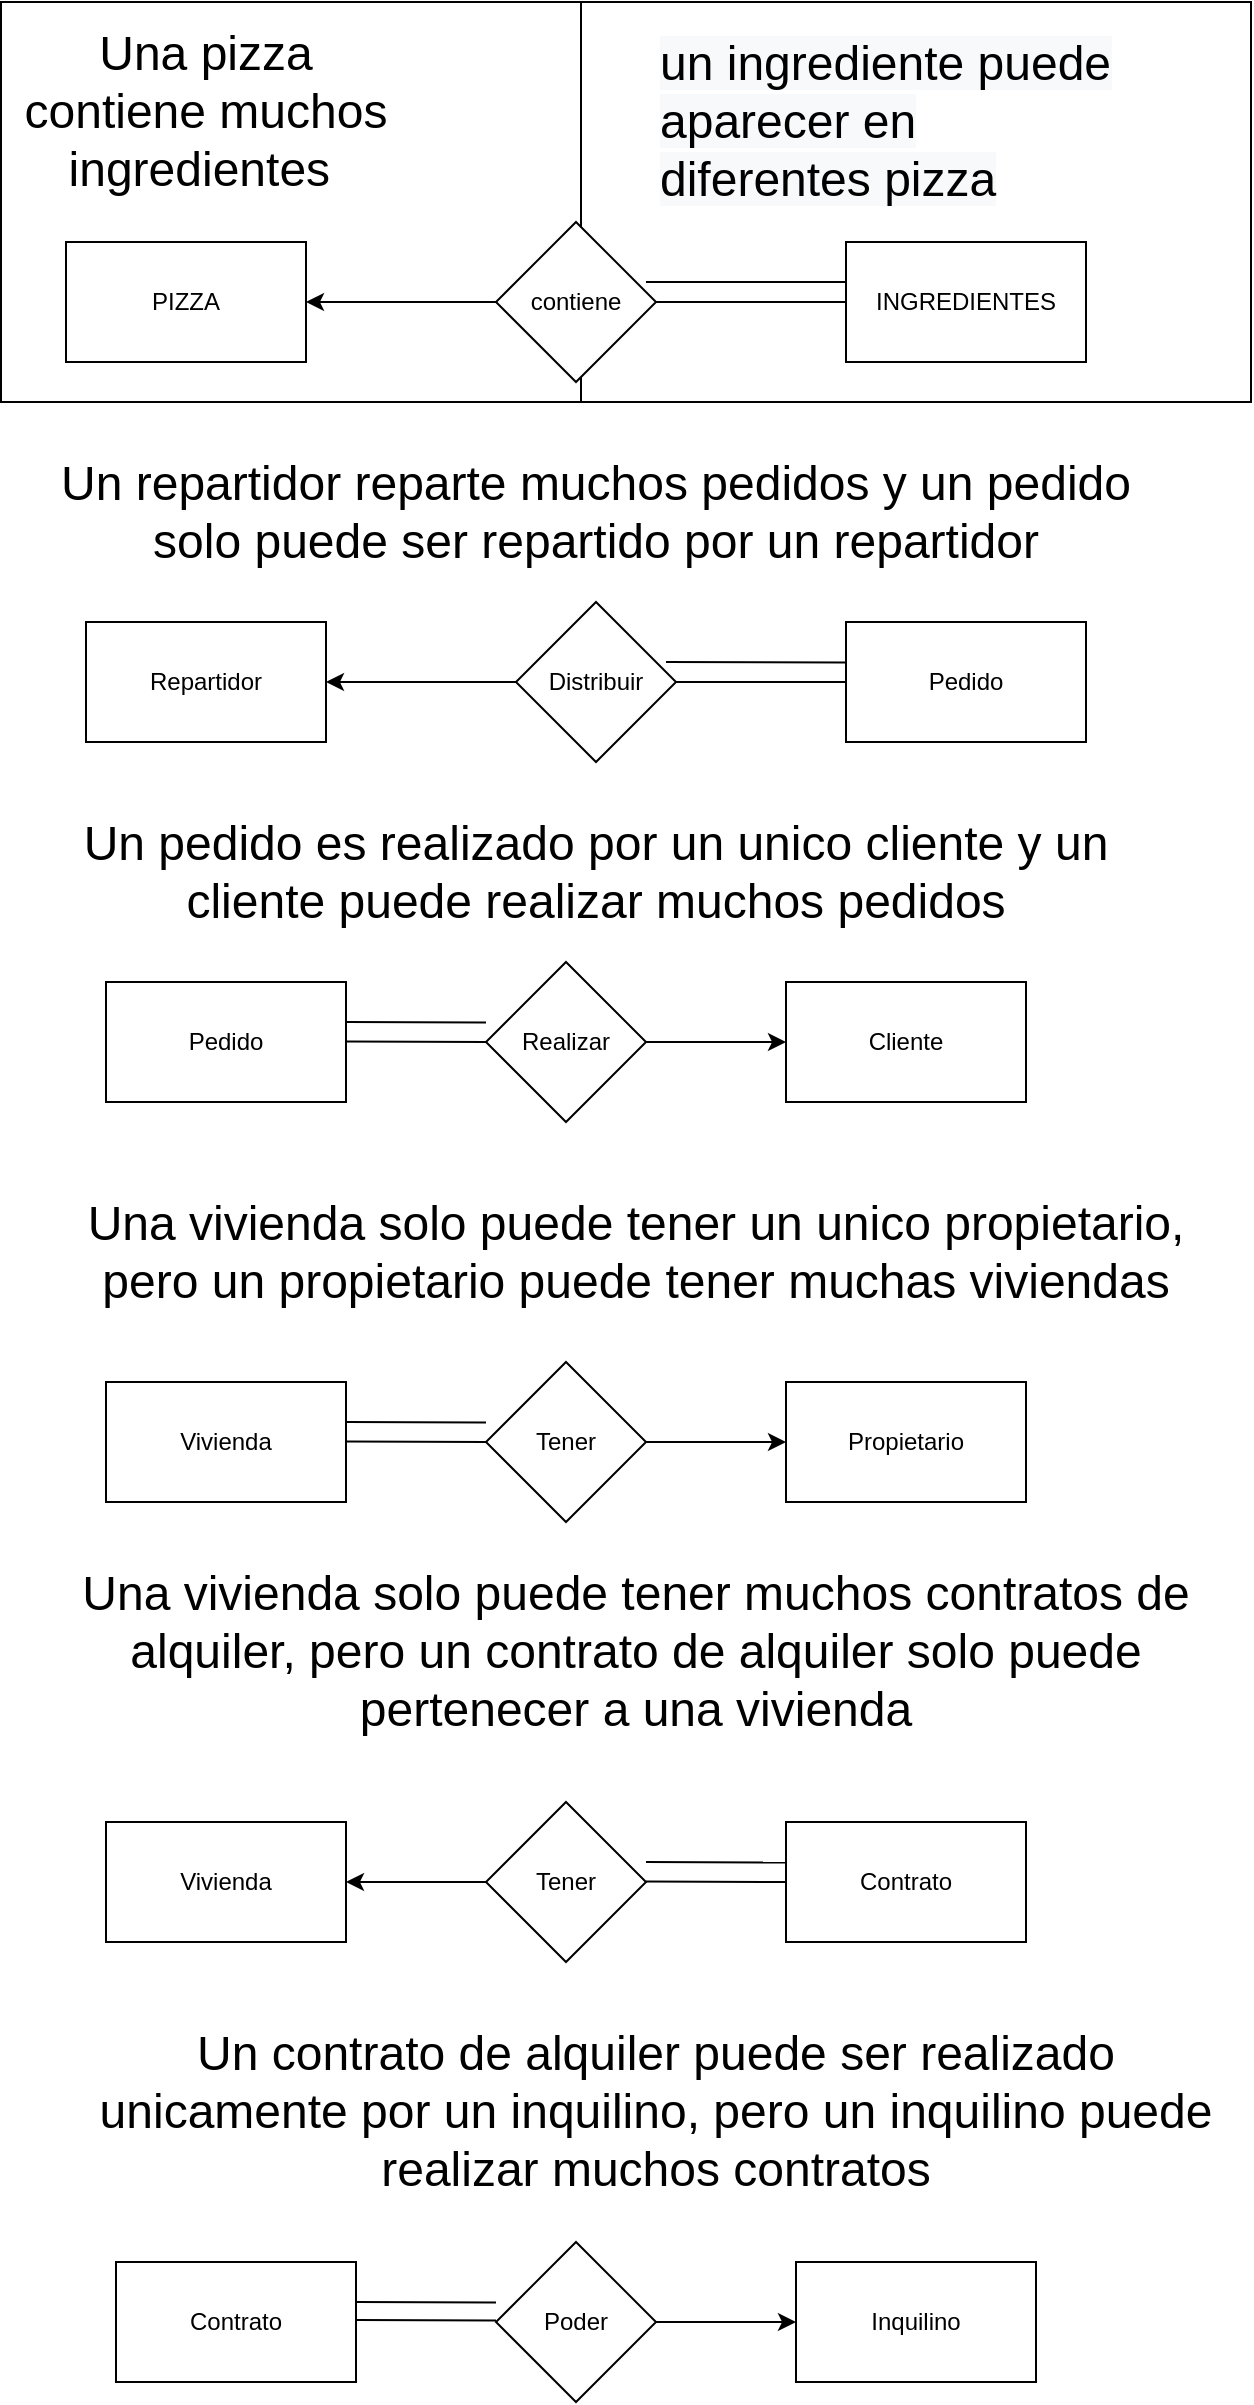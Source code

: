 <mxfile version="14.9.6" type="device"><diagram id="PDjFKDGS_oJkeWXYBWxw" name="Página-1"><mxGraphModel dx="950" dy="470" grid="1" gridSize="10" guides="1" tooltips="1" connect="1" arrows="1" fold="1" page="1" pageScale="1" pageWidth="827" pageHeight="1169" math="0" shadow="0"><root><mxCell id="0"/><mxCell id="1" parent="0"/><mxCell id="kOdrxdVjNyyTVAcla7Dx-67" value="" style="rounded=0;whiteSpace=wrap;html=1;" vertex="1" parent="1"><mxGeometry x="307.5" y="10" width="335" height="200" as="geometry"/></mxCell><mxCell id="kOdrxdVjNyyTVAcla7Dx-66" value="" style="rounded=0;whiteSpace=wrap;html=1;" vertex="1" parent="1"><mxGeometry x="17.5" y="10" width="290" height="200" as="geometry"/></mxCell><mxCell id="kOdrxdVjNyyTVAcla7Dx-1" value="&lt;font style=&quot;font-size: 24px&quot;&gt;Una pizza contiene muchos ingredientes&amp;nbsp;&lt;/font&gt;" style="text;html=1;strokeColor=none;fillColor=none;align=center;verticalAlign=middle;whiteSpace=wrap;rounded=0;" vertex="1" parent="1"><mxGeometry x="25" y="20" width="190" height="90" as="geometry"/></mxCell><mxCell id="kOdrxdVjNyyTVAcla7Dx-2" value="&lt;font style=&quot;font-size: 24px&quot;&gt;Un repartidor reparte muchos pedidos y un pedido solo puede ser repartido por un repartidor&lt;/font&gt;" style="text;html=1;strokeColor=none;fillColor=none;align=center;verticalAlign=middle;whiteSpace=wrap;rounded=0;" vertex="1" parent="1"><mxGeometry x="30" y="220" width="570" height="90" as="geometry"/></mxCell><mxCell id="kOdrxdVjNyyTVAcla7Dx-3" value="&lt;font style=&quot;font-size: 24px&quot;&gt;Un pedido es realizado por un unico cliente y un cliente puede realizar muchos pedidos&lt;/font&gt;" style="text;html=1;strokeColor=none;fillColor=none;align=center;verticalAlign=middle;whiteSpace=wrap;rounded=0;" vertex="1" parent="1"><mxGeometry x="30" y="400" width="570" height="90" as="geometry"/></mxCell><mxCell id="kOdrxdVjNyyTVAcla7Dx-4" value="&lt;font style=&quot;font-size: 24px&quot;&gt;Una vivienda solo puede tener un unico propietario, pero un propietario puede tener muchas viviendas&lt;/font&gt;" style="text;html=1;strokeColor=none;fillColor=none;align=center;verticalAlign=middle;whiteSpace=wrap;rounded=0;" vertex="1" parent="1"><mxGeometry x="50" y="590" width="570" height="90" as="geometry"/></mxCell><mxCell id="kOdrxdVjNyyTVAcla7Dx-5" value="&lt;font style=&quot;font-size: 24px&quot;&gt;Una vivienda solo puede tener muchos contratos de alquiler, pero un contrato de alquiler solo puede pertenecer a una vivienda&lt;/font&gt;&lt;span style=&quot;color: rgba(0 , 0 , 0 , 0) ; font-family: monospace ; font-size: 0px&quot;&gt;%3CmxGraphModel%3E%3Croot%3E%3CmxCell%20id%3D%220%22%2F%3E%3CmxCell%20id%3D%221%22%20parent%3D%220%22%2F%3E%3CmxCell%20id%3D%222%22%20value%3D%22%26lt%3Bfont%20style%3D%26quot%3Bfont-size%3A%2024px%26quot%3B%26gt%3BUna%20vivienda%20soloi%20puede%20tener%20un%20unico%20propietario%2C%20pero%20un%20propietario%20puede%20tener%20muchas%20viviendas%26lt%3B%2Ffont%26gt%3B%22%20style%3D%22text%3Bhtml%3D1%3BstrokeColor%3Dnone%3BfillColor%3Dnone%3Balign%3Dcenter%3BverticalAlign%3Dmiddle%3BwhiteSpace%3Dwrap%3Brounded%3D0%3B%22%20vertex%3D%221%22%20parent%3D%221%22%3E%3CmxGeometry%20x%3D%2230%22%20y%3D%22630%22%20width%3D%22570%22%20height%3D%2290%22%20as%3D%22geometry%22%2F%3E%3C%2FmxCell%3E%3C%2Froot%3E%3C%2FmxGraphModel%3E&lt;/span&gt;" style="text;html=1;strokeColor=none;fillColor=none;align=center;verticalAlign=middle;whiteSpace=wrap;rounded=0;" vertex="1" parent="1"><mxGeometry x="50" y="790" width="570" height="90" as="geometry"/></mxCell><mxCell id="kOdrxdVjNyyTVAcla7Dx-6" value="&lt;span style=&quot;font-size: 24px&quot;&gt;Un contrato de alquiler puede ser realizado unicamente por un inquilino, pero un inquilino puede realizar muchos contratos&lt;/span&gt;" style="text;html=1;strokeColor=none;fillColor=none;align=center;verticalAlign=middle;whiteSpace=wrap;rounded=0;" vertex="1" parent="1"><mxGeometry x="60" y="1020" width="570" height="90" as="geometry"/></mxCell><mxCell id="kOdrxdVjNyyTVAcla7Dx-7" value="PIZZA" style="rounded=0;whiteSpace=wrap;html=1;" vertex="1" parent="1"><mxGeometry x="50" y="130" width="120" height="60" as="geometry"/></mxCell><mxCell id="kOdrxdVjNyyTVAcla7Dx-8" value="INGREDIENTES" style="rounded=0;whiteSpace=wrap;html=1;" vertex="1" parent="1"><mxGeometry x="440" y="130" width="120" height="60" as="geometry"/></mxCell><mxCell id="kOdrxdVjNyyTVAcla7Dx-55" style="edgeStyle=none;rounded=0;orthogonalLoop=1;jettySize=auto;html=1;" edge="1" parent="1" source="kOdrxdVjNyyTVAcla7Dx-9" target="kOdrxdVjNyyTVAcla7Dx-7"><mxGeometry relative="1" as="geometry"/></mxCell><mxCell id="kOdrxdVjNyyTVAcla7Dx-9" value="contiene" style="rhombus;whiteSpace=wrap;html=1;" vertex="1" parent="1"><mxGeometry x="265" y="120" width="80" height="80" as="geometry"/></mxCell><mxCell id="kOdrxdVjNyyTVAcla7Dx-12" value="" style="endArrow=none;html=1;exitX=1;exitY=0.5;exitDx=0;exitDy=0;entryX=0;entryY=0.5;entryDx=0;entryDy=0;" edge="1" parent="1" source="kOdrxdVjNyyTVAcla7Dx-9" target="kOdrxdVjNyyTVAcla7Dx-8"><mxGeometry width="50" height="50" relative="1" as="geometry"><mxPoint x="380" y="190" as="sourcePoint"/><mxPoint x="430" y="140" as="targetPoint"/></mxGeometry></mxCell><mxCell id="kOdrxdVjNyyTVAcla7Dx-13" value="Repartidor" style="rounded=0;whiteSpace=wrap;html=1;" vertex="1" parent="1"><mxGeometry x="60" y="320" width="120" height="60" as="geometry"/></mxCell><mxCell id="kOdrxdVjNyyTVAcla7Dx-14" value="Pedido" style="rounded=0;whiteSpace=wrap;html=1;" vertex="1" parent="1"><mxGeometry x="440" y="320" width="120" height="60" as="geometry"/></mxCell><mxCell id="kOdrxdVjNyyTVAcla7Dx-17" style="edgeStyle=none;rounded=0;orthogonalLoop=1;jettySize=auto;html=1;entryX=1;entryY=0.5;entryDx=0;entryDy=0;" edge="1" parent="1" source="kOdrxdVjNyyTVAcla7Dx-16" target="kOdrxdVjNyyTVAcla7Dx-13"><mxGeometry relative="1" as="geometry"/></mxCell><mxCell id="kOdrxdVjNyyTVAcla7Dx-16" value="Distribuir" style="rhombus;whiteSpace=wrap;html=1;" vertex="1" parent="1"><mxGeometry x="275" y="310" width="80" height="80" as="geometry"/></mxCell><mxCell id="kOdrxdVjNyyTVAcla7Dx-18" value="" style="endArrow=none;html=1;exitX=1;exitY=0.5;exitDx=0;exitDy=0;entryX=0;entryY=0.5;entryDx=0;entryDy=0;" edge="1" parent="1" source="kOdrxdVjNyyTVAcla7Dx-16" target="kOdrxdVjNyyTVAcla7Dx-14"><mxGeometry width="50" height="50" relative="1" as="geometry"><mxPoint x="390" y="210" as="sourcePoint"/><mxPoint x="440" y="160" as="targetPoint"/></mxGeometry></mxCell><mxCell id="kOdrxdVjNyyTVAcla7Dx-19" value="Pedido" style="rounded=0;whiteSpace=wrap;html=1;" vertex="1" parent="1"><mxGeometry x="70" y="500" width="120" height="60" as="geometry"/></mxCell><mxCell id="kOdrxdVjNyyTVAcla7Dx-20" value="Cliente" style="rounded=0;whiteSpace=wrap;html=1;" vertex="1" parent="1"><mxGeometry x="410" y="500" width="120" height="60" as="geometry"/></mxCell><mxCell id="kOdrxdVjNyyTVAcla7Dx-22" style="edgeStyle=none;rounded=0;orthogonalLoop=1;jettySize=auto;html=1;entryX=0;entryY=0.5;entryDx=0;entryDy=0;" edge="1" parent="1" source="kOdrxdVjNyyTVAcla7Dx-21" target="kOdrxdVjNyyTVAcla7Dx-20"><mxGeometry relative="1" as="geometry"/></mxCell><mxCell id="kOdrxdVjNyyTVAcla7Dx-21" value="Realizar" style="rhombus;whiteSpace=wrap;html=1;" vertex="1" parent="1"><mxGeometry x="260" y="490" width="80" height="80" as="geometry"/></mxCell><mxCell id="kOdrxdVjNyyTVAcla7Dx-23" value="" style="endArrow=none;html=1;exitX=1;exitY=0.5;exitDx=0;exitDy=0;" edge="1" parent="1"><mxGeometry width="50" height="50" relative="1" as="geometry"><mxPoint x="190" y="529.71" as="sourcePoint"/><mxPoint x="260" y="530" as="targetPoint"/></mxGeometry></mxCell><mxCell id="kOdrxdVjNyyTVAcla7Dx-27" value="Vivienda" style="rounded=0;whiteSpace=wrap;html=1;" vertex="1" parent="1"><mxGeometry x="70" y="700" width="120" height="60" as="geometry"/></mxCell><mxCell id="kOdrxdVjNyyTVAcla7Dx-28" value="Propietario" style="rounded=0;whiteSpace=wrap;html=1;" vertex="1" parent="1"><mxGeometry x="410" y="700" width="120" height="60" as="geometry"/></mxCell><mxCell id="kOdrxdVjNyyTVAcla7Dx-29" style="edgeStyle=none;rounded=0;orthogonalLoop=1;jettySize=auto;html=1;entryX=0;entryY=0.5;entryDx=0;entryDy=0;" edge="1" parent="1" source="kOdrxdVjNyyTVAcla7Dx-30" target="kOdrxdVjNyyTVAcla7Dx-28"><mxGeometry relative="1" as="geometry"/></mxCell><mxCell id="kOdrxdVjNyyTVAcla7Dx-30" value="Tener" style="rhombus;whiteSpace=wrap;html=1;" vertex="1" parent="1"><mxGeometry x="260" y="690" width="80" height="80" as="geometry"/></mxCell><mxCell id="kOdrxdVjNyyTVAcla7Dx-31" value="" style="endArrow=none;html=1;exitX=1;exitY=0.5;exitDx=0;exitDy=0;" edge="1" parent="1"><mxGeometry width="50" height="50" relative="1" as="geometry"><mxPoint x="190" y="729.71" as="sourcePoint"/><mxPoint x="260" y="730" as="targetPoint"/></mxGeometry></mxCell><mxCell id="kOdrxdVjNyyTVAcla7Dx-32" value="Vivienda" style="rounded=0;whiteSpace=wrap;html=1;" vertex="1" parent="1"><mxGeometry x="70" y="920" width="120" height="60" as="geometry"/></mxCell><mxCell id="kOdrxdVjNyyTVAcla7Dx-33" value="Contrato" style="rounded=0;whiteSpace=wrap;html=1;" vertex="1" parent="1"><mxGeometry x="410" y="920" width="120" height="60" as="geometry"/></mxCell><mxCell id="kOdrxdVjNyyTVAcla7Dx-38" style="edgeStyle=none;rounded=0;orthogonalLoop=1;jettySize=auto;html=1;" edge="1" parent="1" source="kOdrxdVjNyyTVAcla7Dx-35" target="kOdrxdVjNyyTVAcla7Dx-32"><mxGeometry relative="1" as="geometry"/></mxCell><mxCell id="kOdrxdVjNyyTVAcla7Dx-35" value="Tener" style="rhombus;whiteSpace=wrap;html=1;" vertex="1" parent="1"><mxGeometry x="260" y="910" width="80" height="80" as="geometry"/></mxCell><mxCell id="kOdrxdVjNyyTVAcla7Dx-39" value="" style="endArrow=none;html=1;exitX=1;exitY=0.5;exitDx=0;exitDy=0;" edge="1" parent="1"><mxGeometry width="50" height="50" relative="1" as="geometry"><mxPoint x="340" y="949.71" as="sourcePoint"/><mxPoint x="410" y="950" as="targetPoint"/></mxGeometry></mxCell><mxCell id="kOdrxdVjNyyTVAcla7Dx-40" value="Contrato" style="rounded=0;whiteSpace=wrap;html=1;" vertex="1" parent="1"><mxGeometry x="75" y="1140" width="120" height="60" as="geometry"/></mxCell><mxCell id="kOdrxdVjNyyTVAcla7Dx-41" value="Inquilino" style="rounded=0;whiteSpace=wrap;html=1;" vertex="1" parent="1"><mxGeometry x="415" y="1140" width="120" height="60" as="geometry"/></mxCell><mxCell id="kOdrxdVjNyyTVAcla7Dx-46" style="edgeStyle=none;rounded=0;orthogonalLoop=1;jettySize=auto;html=1;entryX=0;entryY=0.5;entryDx=0;entryDy=0;" edge="1" parent="1" source="kOdrxdVjNyyTVAcla7Dx-43" target="kOdrxdVjNyyTVAcla7Dx-41"><mxGeometry relative="1" as="geometry"/></mxCell><mxCell id="kOdrxdVjNyyTVAcla7Dx-43" value="Poder" style="rhombus;whiteSpace=wrap;html=1;" vertex="1" parent="1"><mxGeometry x="265" y="1130" width="80" height="80" as="geometry"/></mxCell><mxCell id="kOdrxdVjNyyTVAcla7Dx-44" value="" style="endArrow=none;html=1;exitX=1;exitY=0.5;exitDx=0;exitDy=0;" edge="1" parent="1"><mxGeometry width="50" height="50" relative="1" as="geometry"><mxPoint x="195" y="1169.0" as="sourcePoint"/><mxPoint x="265" y="1169.29" as="targetPoint"/></mxGeometry></mxCell><mxCell id="kOdrxdVjNyyTVAcla7Dx-56" value="" style="endArrow=none;html=1;exitX=1;exitY=0.5;exitDx=0;exitDy=0;entryX=0;entryY=0.333;entryDx=0;entryDy=0;entryPerimeter=0;" edge="1" parent="1" target="kOdrxdVjNyyTVAcla7Dx-8"><mxGeometry width="50" height="50" relative="1" as="geometry"><mxPoint x="340" y="150" as="sourcePoint"/><mxPoint x="435" y="150" as="targetPoint"/></mxGeometry></mxCell><mxCell id="kOdrxdVjNyyTVAcla7Dx-58" value="" style="endArrow=none;html=1;exitX=1;exitY=0.5;exitDx=0;exitDy=0;" edge="1" parent="1"><mxGeometry width="50" height="50" relative="1" as="geometry"><mxPoint x="190" y="520" as="sourcePoint"/><mxPoint x="260" y="520.29" as="targetPoint"/></mxGeometry></mxCell><mxCell id="kOdrxdVjNyyTVAcla7Dx-59" value="" style="endArrow=none;html=1;" edge="1" parent="1"><mxGeometry width="50" height="50" relative="1" as="geometry"><mxPoint x="350" y="340" as="sourcePoint"/><mxPoint x="440" y="340.29" as="targetPoint"/></mxGeometry></mxCell><mxCell id="kOdrxdVjNyyTVAcla7Dx-60" value="" style="endArrow=none;html=1;exitX=1;exitY=0.5;exitDx=0;exitDy=0;" edge="1" parent="1"><mxGeometry width="50" height="50" relative="1" as="geometry"><mxPoint x="190" y="720" as="sourcePoint"/><mxPoint x="260" y="720.29" as="targetPoint"/></mxGeometry></mxCell><mxCell id="kOdrxdVjNyyTVAcla7Dx-61" value="" style="endArrow=none;html=1;exitX=1;exitY=0.5;exitDx=0;exitDy=0;" edge="1" parent="1"><mxGeometry width="50" height="50" relative="1" as="geometry"><mxPoint x="340" y="940" as="sourcePoint"/><mxPoint x="410" y="940.29" as="targetPoint"/></mxGeometry></mxCell><mxCell id="kOdrxdVjNyyTVAcla7Dx-62" value="" style="endArrow=none;html=1;exitX=1;exitY=0.5;exitDx=0;exitDy=0;" edge="1" parent="1"><mxGeometry width="50" height="50" relative="1" as="geometry"><mxPoint x="195" y="1160" as="sourcePoint"/><mxPoint x="265" y="1160.29" as="targetPoint"/></mxGeometry></mxCell><mxCell id="kOdrxdVjNyyTVAcla7Dx-63" value="&lt;span style=&quot;color: rgb(0 , 0 , 0) ; font-family: &amp;#34;helvetica&amp;#34; ; font-size: 24px ; font-style: normal ; font-weight: 400 ; letter-spacing: normal ; text-align: center ; text-indent: 0px ; text-transform: none ; word-spacing: 0px ; background-color: rgb(248 , 249 , 250) ; display: inline ; float: none&quot;&gt;un ingrediente puede aparecer en diferentes pizza&lt;/span&gt;" style="text;whiteSpace=wrap;html=1;" vertex="1" parent="1"><mxGeometry x="345" y="20" width="230" height="50" as="geometry"/></mxCell></root></mxGraphModel></diagram></mxfile>